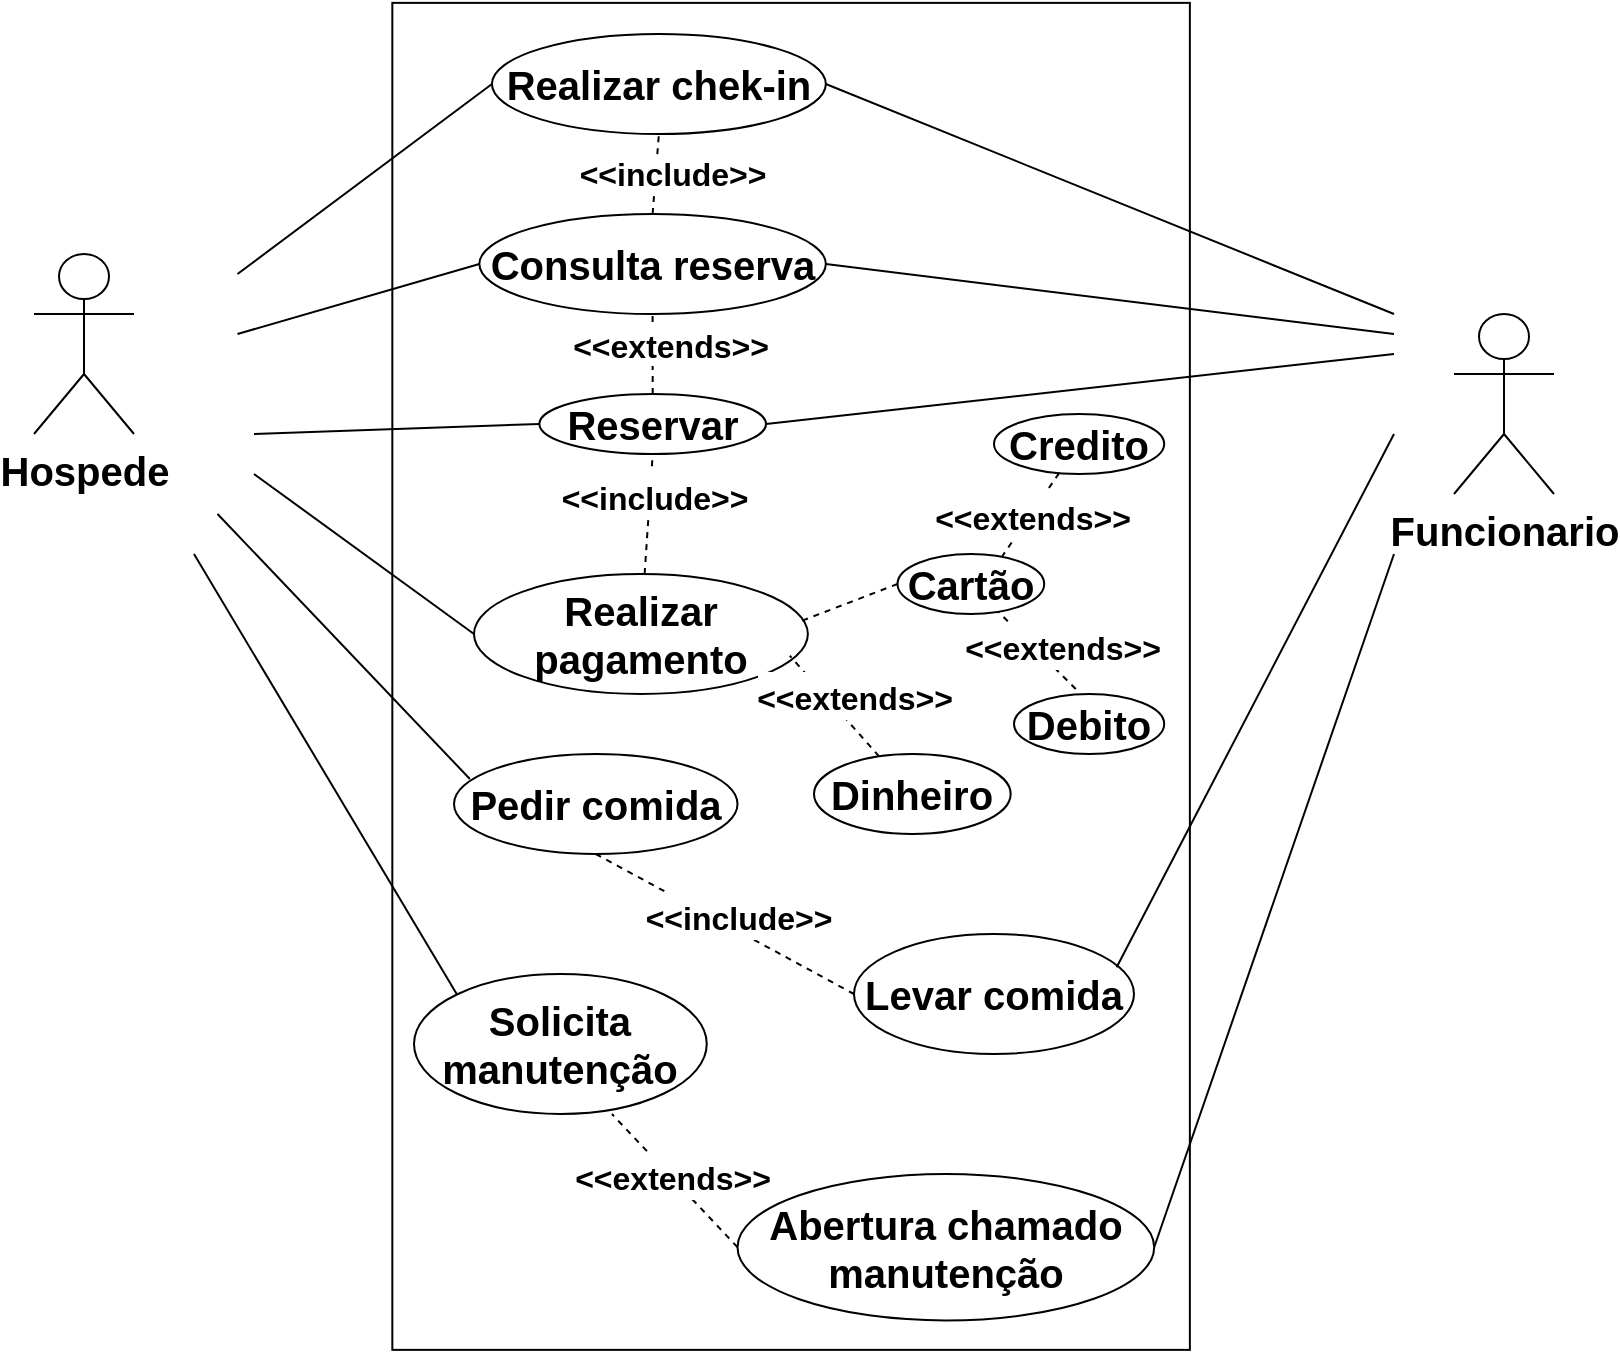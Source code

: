 <mxfile version="21.1.2" type="github">
  <diagram name="Page-1" id="6ASVtIXct7iXiq55O_Vc">
    <mxGraphModel dx="1687" dy="967" grid="1" gridSize="10" guides="1" tooltips="1" connect="1" arrows="1" fold="1" page="1" pageScale="1" pageWidth="850" pageHeight="1100" math="0" shadow="0">
      <root>
        <mxCell id="0" />
        <mxCell id="1" parent="0" />
        <mxCell id="zqiy4DEwg7avq5e7QqN3-4" value="" style="rounded=0;whiteSpace=wrap;html=1;rotation=90;movable=1;resizable=1;rotatable=1;deletable=1;editable=1;locked=0;connectable=1;fontSize=20;fontStyle=1" vertex="1" parent="1">
          <mxGeometry x="61.8" y="321.8" width="673.5" height="398.77" as="geometry" />
        </mxCell>
        <mxCell id="zqiy4DEwg7avq5e7QqN3-5" value="Hospede" style="shape=umlActor;verticalLabelPosition=bottom;verticalAlign=top;html=1;outlineConnect=0;fontSize=20;fontStyle=1" vertex="1" parent="1">
          <mxGeometry x="20" y="310" width="50" height="90" as="geometry" />
        </mxCell>
        <mxCell id="zqiy4DEwg7avq5e7QqN3-7" value="" style="endArrow=none;html=1;rounded=0;entryX=0;entryY=0.5;entryDx=0;entryDy=0;fontSize=20;fontStyle=1" edge="1" parent="1" target="zqiy4DEwg7avq5e7QqN3-10">
          <mxGeometry width="50" height="50" relative="1" as="geometry">
            <mxPoint x="121.76" y="320" as="sourcePoint" />
            <mxPoint x="246.94" y="445.33" as="targetPoint" />
          </mxGeometry>
        </mxCell>
        <mxCell id="zqiy4DEwg7avq5e7QqN3-10" value="Realizar chek-in" style="ellipse;whiteSpace=wrap;html=1;fontSize=20;fontStyle=1" vertex="1" parent="1">
          <mxGeometry x="248.98" y="200" width="166.94" height="50" as="geometry" />
        </mxCell>
        <mxCell id="zqiy4DEwg7avq5e7QqN3-12" value="Funcionario" style="shape=umlActor;verticalLabelPosition=bottom;verticalAlign=top;html=1;outlineConnect=0;fontSize=20;fontStyle=1" vertex="1" parent="1">
          <mxGeometry x="730" y="340" width="50" height="90" as="geometry" />
        </mxCell>
        <mxCell id="zqiy4DEwg7avq5e7QqN3-13" value="Consulta reserva" style="ellipse;whiteSpace=wrap;html=1;fontSize=20;fontStyle=1" vertex="1" parent="1">
          <mxGeometry x="242.68" y="290" width="173.24" height="50" as="geometry" />
        </mxCell>
        <mxCell id="zqiy4DEwg7avq5e7QqN3-14" value="" style="endArrow=none;html=1;rounded=0;entryX=0;entryY=0.5;entryDx=0;entryDy=0;fontSize=20;fontStyle=1" edge="1" parent="1" target="zqiy4DEwg7avq5e7QqN3-13">
          <mxGeometry width="50" height="50" relative="1" as="geometry">
            <mxPoint x="121.76" y="350" as="sourcePoint" />
            <mxPoint x="326.94" y="350.33" as="targetPoint" />
          </mxGeometry>
        </mxCell>
        <mxCell id="zqiy4DEwg7avq5e7QqN3-15" value="Pedir comida" style="ellipse;whiteSpace=wrap;html=1;fontSize=20;fontStyle=1" vertex="1" parent="1">
          <mxGeometry x="230" y="560" width="141.76" height="50" as="geometry" />
        </mxCell>
        <mxCell id="zqiy4DEwg7avq5e7QqN3-16" value="" style="endArrow=none;html=1;rounded=0;entryX=0.056;entryY=0.25;entryDx=0;entryDy=0;fontSize=20;entryPerimeter=0;fontStyle=1" edge="1" parent="1" target="zqiy4DEwg7avq5e7QqN3-15">
          <mxGeometry width="50" height="50" relative="1" as="geometry">
            <mxPoint x="111.76" y="440" as="sourcePoint" />
            <mxPoint x="270.1" y="542.5" as="targetPoint" />
          </mxGeometry>
        </mxCell>
        <mxCell id="zqiy4DEwg7avq5e7QqN3-17" value="Realizar pagamento" style="ellipse;whiteSpace=wrap;html=1;fontSize=20;fontStyle=1" vertex="1" parent="1">
          <mxGeometry x="240" y="470" width="166.94" height="60" as="geometry" />
        </mxCell>
        <mxCell id="zqiy4DEwg7avq5e7QqN3-18" value="" style="endArrow=none;html=1;rounded=0;entryX=0;entryY=0.5;entryDx=0;entryDy=0;fontSize=20;fontStyle=1" edge="1" parent="1" target="zqiy4DEwg7avq5e7QqN3-17">
          <mxGeometry width="50" height="50" relative="1" as="geometry">
            <mxPoint x="130" y="420" as="sourcePoint" />
            <mxPoint x="315.1" y="580.5" as="targetPoint" />
          </mxGeometry>
        </mxCell>
        <mxCell id="zqiy4DEwg7avq5e7QqN3-20" value="" style="endArrow=none;dashed=1;html=1;rounded=0;entryX=0.946;entryY=0.681;entryDx=0;entryDy=0;entryPerimeter=0;fontSize=20;fontStyle=1" edge="1" parent="1" source="zqiy4DEwg7avq5e7QqN3-23" target="zqiy4DEwg7avq5e7QqN3-17">
          <mxGeometry width="50" height="50" relative="1" as="geometry">
            <mxPoint x="385.1" y="650" as="sourcePoint" />
            <mxPoint x="440.1" y="636" as="targetPoint" />
          </mxGeometry>
        </mxCell>
        <mxCell id="zqiy4DEwg7avq5e7QqN3-21" value="Cartão" style="ellipse;whiteSpace=wrap;html=1;fontSize=20;fontStyle=1" vertex="1" parent="1">
          <mxGeometry x="451.76" y="460" width="73.34" height="30" as="geometry" />
        </mxCell>
        <mxCell id="zqiy4DEwg7avq5e7QqN3-22" value="" style="endArrow=none;dashed=1;html=1;rounded=0;exitX=0;exitY=0.5;exitDx=0;exitDy=0;entryX=0.978;entryY=0.394;entryDx=0;entryDy=0;entryPerimeter=0;fontSize=20;fontStyle=1" edge="1" parent="1" source="zqiy4DEwg7avq5e7QqN3-21" target="zqiy4DEwg7avq5e7QqN3-17">
          <mxGeometry width="50" height="50" relative="1" as="geometry">
            <mxPoint x="395.1" y="660" as="sourcePoint" />
            <mxPoint x="405.1" y="640" as="targetPoint" />
          </mxGeometry>
        </mxCell>
        <mxCell id="zqiy4DEwg7avq5e7QqN3-23" value="Dinheiro" style="ellipse;whiteSpace=wrap;html=1;fontSize=20;fontStyle=1" vertex="1" parent="1">
          <mxGeometry x="410" y="560" width="98.34" height="40" as="geometry" />
        </mxCell>
        <mxCell id="zqiy4DEwg7avq5e7QqN3-24" value="Debito" style="ellipse;whiteSpace=wrap;html=1;fontSize=20;fontStyle=1" vertex="1" parent="1">
          <mxGeometry x="510" y="530" width="75.1" height="30" as="geometry" />
        </mxCell>
        <mxCell id="zqiy4DEwg7avq5e7QqN3-25" value="Credito" style="ellipse;whiteSpace=wrap;html=1;fontSize=20;fontStyle=1" vertex="1" parent="1">
          <mxGeometry x="500" y="390" width="85.1" height="30" as="geometry" />
        </mxCell>
        <mxCell id="zqiy4DEwg7avq5e7QqN3-29" value="" style="endArrow=none;dashed=1;html=1;rounded=0;exitX=0.411;exitY=-0.083;exitDx=0;exitDy=0;exitPerimeter=0;fontSize=20;fontStyle=1" edge="1" parent="1" source="zqiy4DEwg7avq5e7QqN3-24" target="zqiy4DEwg7avq5e7QqN3-21">
          <mxGeometry width="50" height="50" relative="1" as="geometry">
            <mxPoint x="395.1" y="710" as="sourcePoint" />
            <mxPoint x="445.1" y="660" as="targetPoint" />
          </mxGeometry>
        </mxCell>
        <mxCell id="zqiy4DEwg7avq5e7QqN3-31" value="&lt;font style=&quot;font-size: 16px;&quot;&gt;&amp;lt;&amp;lt;extends&amp;gt;&amp;gt;&lt;/font&gt;" style="edgeLabel;html=1;align=center;verticalAlign=middle;resizable=0;points=[];fontSize=20;fontStyle=1" vertex="1" connectable="0" parent="zqiy4DEwg7avq5e7QqN3-29">
          <mxGeometry x="-0.475" y="1" relative="1" as="geometry">
            <mxPoint x="4" y="-13" as="offset" />
          </mxGeometry>
        </mxCell>
        <mxCell id="zqiy4DEwg7avq5e7QqN3-30" value="" style="endArrow=none;dashed=1;html=1;rounded=0;entryX=0.712;entryY=0.045;entryDx=0;entryDy=0;entryPerimeter=0;fontSize=20;fontStyle=1" edge="1" parent="1" source="zqiy4DEwg7avq5e7QqN3-25" target="zqiy4DEwg7avq5e7QqN3-21">
          <mxGeometry width="50" height="50" relative="1" as="geometry">
            <mxPoint x="415.1" y="710" as="sourcePoint" />
            <mxPoint x="465.1" y="660" as="targetPoint" />
          </mxGeometry>
        </mxCell>
        <mxCell id="zqiy4DEwg7avq5e7QqN3-37" value="" style="endArrow=none;dashed=1;html=1;rounded=0;entryX=0.5;entryY=1;entryDx=0;entryDy=0;fontSize=20;fontStyle=1" edge="1" parent="1" source="zqiy4DEwg7avq5e7QqN3-38" target="zqiy4DEwg7avq5e7QqN3-13">
          <mxGeometry width="50" height="50" relative="1" as="geometry">
            <mxPoint x="336.94" y="425.33" as="sourcePoint" />
            <mxPoint x="386.94" y="375.33" as="targetPoint" />
          </mxGeometry>
        </mxCell>
        <mxCell id="zqiy4DEwg7avq5e7QqN3-38" value="Reservar" style="ellipse;whiteSpace=wrap;html=1;fontSize=20;fontStyle=1" vertex="1" parent="1">
          <mxGeometry x="272.68" y="380" width="113.34" height="30" as="geometry" />
        </mxCell>
        <mxCell id="zqiy4DEwg7avq5e7QqN3-42" value="&lt;font style=&quot;font-size: 16px;&quot;&gt;&amp;lt;&amp;lt;extends&amp;gt;&amp;gt;&lt;/font&gt;" style="edgeLabel;html=1;align=center;verticalAlign=middle;resizable=0;points=[];fontSize=16;fontStyle=1" vertex="1" connectable="0" parent="1">
          <mxGeometry x="329.35" y="360.004" as="geometry">
            <mxPoint x="8" y="-4" as="offset" />
          </mxGeometry>
        </mxCell>
        <mxCell id="zqiy4DEwg7avq5e7QqN3-43" value="" style="endArrow=none;dashed=1;html=1;rounded=0;entryX=0.5;entryY=1;entryDx=0;entryDy=0;fontSize=20;fontStyle=1" edge="1" parent="1" source="zqiy4DEwg7avq5e7QqN3-17" target="zqiy4DEwg7avq5e7QqN3-38">
          <mxGeometry width="50" height="50" relative="1" as="geometry">
            <mxPoint x="390.1" y="640" as="sourcePoint" />
            <mxPoint x="435.1" y="580" as="targetPoint" />
          </mxGeometry>
        </mxCell>
        <mxCell id="zqiy4DEwg7avq5e7QqN3-44" value="&lt;font style=&quot;font-size: 16px;&quot;&gt;&amp;lt;&amp;lt;include&amp;gt;&amp;gt;&lt;/font&gt;" style="edgeLabel;html=1;align=center;verticalAlign=middle;resizable=0;points=[];fontSize=20;fontStyle=1" vertex="1" connectable="0" parent="1">
          <mxGeometry x="329.35" y="430.004" as="geometry" />
        </mxCell>
        <mxCell id="zqiy4DEwg7avq5e7QqN3-47" value="" style="endArrow=none;dashed=1;html=1;rounded=0;entryX=0.5;entryY=1;entryDx=0;entryDy=0;exitX=0.5;exitY=0;exitDx=0;exitDy=0;fontSize=20;fontStyle=1" edge="1" parent="1" source="zqiy4DEwg7avq5e7QqN3-13" target="zqiy4DEwg7avq5e7QqN3-10">
          <mxGeometry width="50" height="50" relative="1" as="geometry">
            <mxPoint x="331.94" y="375.33" as="sourcePoint" />
            <mxPoint x="381.94" y="325.33" as="targetPoint" />
          </mxGeometry>
        </mxCell>
        <mxCell id="zqiy4DEwg7avq5e7QqN3-48" value="&lt;font style=&quot;font-size: 16px;&quot;&gt;&amp;lt;&amp;lt;include&amp;gt;&amp;gt;&lt;/font&gt;" style="edgeLabel;html=1;align=center;verticalAlign=middle;resizable=0;points=[];fontSize=16;fontStyle=1" vertex="1" connectable="0" parent="1">
          <mxGeometry x="338.43" y="270.004" as="geometry" />
        </mxCell>
        <mxCell id="zqiy4DEwg7avq5e7QqN3-49" value="Abertura chamado manutenção" style="ellipse;whiteSpace=wrap;html=1;fontSize=20;fontStyle=1" vertex="1" parent="1">
          <mxGeometry x="371.76" y="770" width="208.34" height="73.21" as="geometry" />
        </mxCell>
        <mxCell id="zqiy4DEwg7avq5e7QqN3-50" value="" style="endArrow=none;html=1;rounded=0;exitX=1;exitY=0.5;exitDx=0;exitDy=0;fontSize=20;fontStyle=1" edge="1" parent="1" source="zqiy4DEwg7avq5e7QqN3-49">
          <mxGeometry width="50" height="50" relative="1" as="geometry">
            <mxPoint x="593.34" y="560" as="sourcePoint" />
            <mxPoint x="700" y="460" as="targetPoint" />
          </mxGeometry>
        </mxCell>
        <mxCell id="zqiy4DEwg7avq5e7QqN3-52" value="" style="endArrow=none;html=1;rounded=0;exitX=1;exitY=0.5;exitDx=0;exitDy=0;fontSize=20;fontStyle=1" edge="1" parent="1" source="zqiy4DEwg7avq5e7QqN3-10">
          <mxGeometry width="50" height="50" relative="1" as="geometry">
            <mxPoint x="585.18" y="415.33" as="sourcePoint" />
            <mxPoint x="700" y="340" as="targetPoint" />
          </mxGeometry>
        </mxCell>
        <mxCell id="zqiy4DEwg7avq5e7QqN3-53" value="" style="endArrow=none;html=1;rounded=0;exitX=1;exitY=0.5;exitDx=0;exitDy=0;fontSize=20;fontStyle=1" edge="1" parent="1" source="zqiy4DEwg7avq5e7QqN3-13">
          <mxGeometry width="50" height="50" relative="1" as="geometry">
            <mxPoint x="595.18" y="425.33" as="sourcePoint" />
            <mxPoint x="700" y="350" as="targetPoint" />
          </mxGeometry>
        </mxCell>
        <mxCell id="zqiy4DEwg7avq5e7QqN3-54" value="Levar comida" style="ellipse;whiteSpace=wrap;html=1;fontSize=20;fontStyle=1" vertex="1" parent="1">
          <mxGeometry x="430" y="650" width="140" height="60" as="geometry" />
        </mxCell>
        <mxCell id="zqiy4DEwg7avq5e7QqN3-55" value="" style="endArrow=none;html=1;rounded=0;exitX=0.938;exitY=0.277;exitDx=0;exitDy=0;exitPerimeter=0;fontSize=20;fontStyle=1" edge="1" parent="1" source="zqiy4DEwg7avq5e7QqN3-54">
          <mxGeometry width="50" height="50" relative="1" as="geometry">
            <mxPoint x="595.18" y="435.33" as="sourcePoint" />
            <mxPoint x="700" y="400" as="targetPoint" />
          </mxGeometry>
        </mxCell>
        <mxCell id="zqiy4DEwg7avq5e7QqN3-57" value="" style="endArrow=none;dashed=1;html=1;rounded=0;entryX=0;entryY=0.5;entryDx=0;entryDy=0;exitX=0.5;exitY=1;exitDx=0;exitDy=0;fontSize=20;fontStyle=1" edge="1" parent="1" source="zqiy4DEwg7avq5e7QqN3-15" target="zqiy4DEwg7avq5e7QqN3-54">
          <mxGeometry width="50" height="50" relative="1" as="geometry">
            <mxPoint x="355.1" y="830" as="sourcePoint" />
            <mxPoint x="405.1" y="780" as="targetPoint" />
          </mxGeometry>
        </mxCell>
        <mxCell id="zqiy4DEwg7avq5e7QqN3-65" value="" style="endArrow=none;html=1;rounded=0;entryX=0;entryY=0.5;entryDx=0;entryDy=0;fontSize=20;fontStyle=1" edge="1" parent="1" target="zqiy4DEwg7avq5e7QqN3-38">
          <mxGeometry width="50" height="50" relative="1" as="geometry">
            <mxPoint x="130" y="400" as="sourcePoint" />
            <mxPoint x="305.1" y="500" as="targetPoint" />
          </mxGeometry>
        </mxCell>
        <mxCell id="zqiy4DEwg7avq5e7QqN3-66" value="" style="endArrow=none;html=1;rounded=0;exitX=1;exitY=0.5;exitDx=0;exitDy=0;fontSize=20;fontStyle=1" edge="1" parent="1" source="zqiy4DEwg7avq5e7QqN3-38">
          <mxGeometry width="50" height="50" relative="1" as="geometry">
            <mxPoint x="575.18" y="395.33" as="sourcePoint" />
            <mxPoint x="700" y="360" as="targetPoint" />
          </mxGeometry>
        </mxCell>
        <mxCell id="zqiy4DEwg7avq5e7QqN3-68" value="Solicita manutenção" style="ellipse;whiteSpace=wrap;html=1;fontSize=20;fontStyle=1" vertex="1" parent="1">
          <mxGeometry x="210" y="670" width="146.38" height="70" as="geometry" />
        </mxCell>
        <mxCell id="zqiy4DEwg7avq5e7QqN3-69" value="" style="endArrow=none;html=1;rounded=0;exitX=0;exitY=0;exitDx=0;exitDy=0;fontSize=20;fontStyle=1" edge="1" parent="1" source="zqiy4DEwg7avq5e7QqN3-68">
          <mxGeometry width="50" height="50" relative="1" as="geometry">
            <mxPoint x="160.0" y="650" as="sourcePoint" />
            <mxPoint x="100" y="460" as="targetPoint" />
          </mxGeometry>
        </mxCell>
        <mxCell id="zqiy4DEwg7avq5e7QqN3-70" value="" style="endArrow=none;dashed=1;html=1;rounded=0;exitX=0;exitY=0.5;exitDx=0;exitDy=0;entryX=0.676;entryY=1;entryDx=0;entryDy=0;fontSize=20;entryPerimeter=0;fontStyle=1" edge="1" parent="1" source="zqiy4DEwg7avq5e7QqN3-49" target="zqiy4DEwg7avq5e7QqN3-68">
          <mxGeometry width="50" height="50" relative="1" as="geometry">
            <mxPoint x="420.1" y="830" as="sourcePoint" />
            <mxPoint x="375.1" y="790" as="targetPoint" />
          </mxGeometry>
        </mxCell>
        <mxCell id="zqiy4DEwg7avq5e7QqN3-78" value="&lt;font style=&quot;font-size: 16px;&quot;&gt;&amp;lt;&amp;lt;extends&amp;gt;&amp;gt;&lt;/font&gt;" style="edgeLabel;html=1;align=center;verticalAlign=middle;resizable=0;points=[];fontSize=20;fontStyle=1" vertex="1" connectable="0" parent="1">
          <mxGeometry x="518.441" y="439.996" as="geometry" />
        </mxCell>
        <mxCell id="zqiy4DEwg7avq5e7QqN3-80" value="&lt;font style=&quot;font-size: 16px;&quot;&gt;&amp;lt;&amp;lt;extends&amp;gt;&amp;gt;&lt;/font&gt;" style="edgeLabel;html=1;align=center;verticalAlign=middle;resizable=0;points=[];fontSize=20;fontStyle=1" vertex="1" connectable="0" parent="1">
          <mxGeometry x="430.003" y="530.004" as="geometry" />
        </mxCell>
        <mxCell id="zqiy4DEwg7avq5e7QqN3-82" value="&lt;font style=&quot;font-size: 16px;&quot;&gt;&amp;lt;&amp;lt;include&amp;gt;&amp;gt;&lt;/font&gt;" style="edgeLabel;html=1;align=center;verticalAlign=middle;resizable=0;points=[];fontSize=20;fontStyle=1" vertex="1" connectable="0" parent="1">
          <mxGeometry x="371.76" y="640.004" as="geometry" />
        </mxCell>
        <mxCell id="zqiy4DEwg7avq5e7QqN3-83" value="&lt;font style=&quot;font-size: 16px;&quot;&gt;&amp;lt;&amp;lt;extends&amp;gt;&amp;gt;&lt;/font&gt;" style="edgeLabel;html=1;align=center;verticalAlign=middle;resizable=0;points=[];fontSize=20;fontStyle=1" vertex="1" connectable="0" parent="1">
          <mxGeometry x="338.433" y="770.004" as="geometry" />
        </mxCell>
      </root>
    </mxGraphModel>
  </diagram>
</mxfile>
